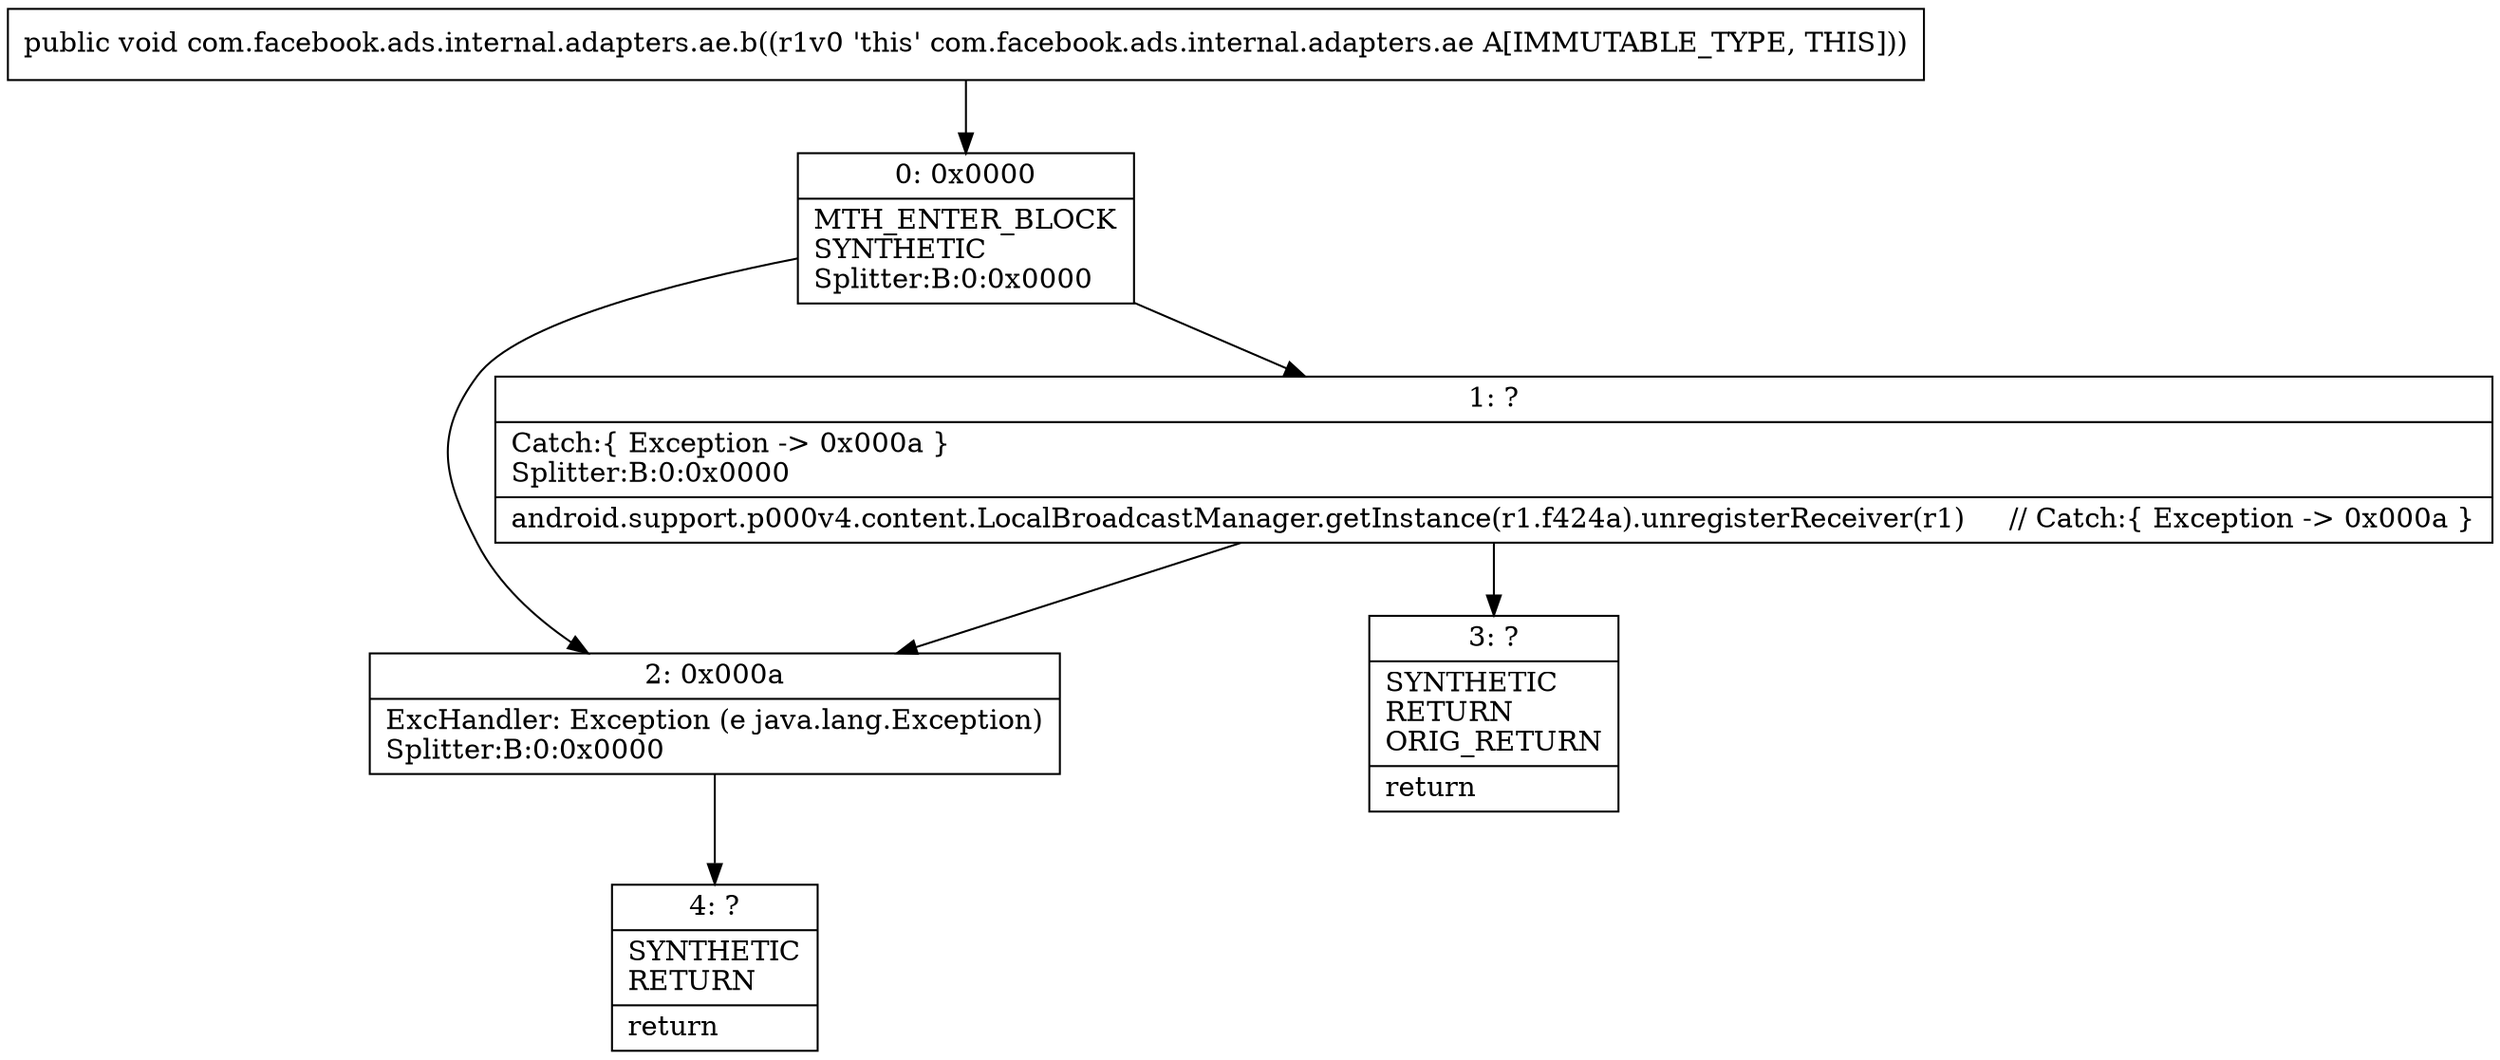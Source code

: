 digraph "CFG forcom.facebook.ads.internal.adapters.ae.b()V" {
Node_0 [shape=record,label="{0\:\ 0x0000|MTH_ENTER_BLOCK\lSYNTHETIC\lSplitter:B:0:0x0000\l}"];
Node_1 [shape=record,label="{1\:\ ?|Catch:\{ Exception \-\> 0x000a \}\lSplitter:B:0:0x0000\l|android.support.p000v4.content.LocalBroadcastManager.getInstance(r1.f424a).unregisterReceiver(r1)     \/\/ Catch:\{ Exception \-\> 0x000a \}\l}"];
Node_2 [shape=record,label="{2\:\ 0x000a|ExcHandler: Exception (e java.lang.Exception)\lSplitter:B:0:0x0000\l}"];
Node_3 [shape=record,label="{3\:\ ?|SYNTHETIC\lRETURN\lORIG_RETURN\l|return\l}"];
Node_4 [shape=record,label="{4\:\ ?|SYNTHETIC\lRETURN\l|return\l}"];
MethodNode[shape=record,label="{public void com.facebook.ads.internal.adapters.ae.b((r1v0 'this' com.facebook.ads.internal.adapters.ae A[IMMUTABLE_TYPE, THIS])) }"];
MethodNode -> Node_0;
Node_0 -> Node_1;
Node_0 -> Node_2;
Node_1 -> Node_2;
Node_1 -> Node_3;
Node_2 -> Node_4;
}

